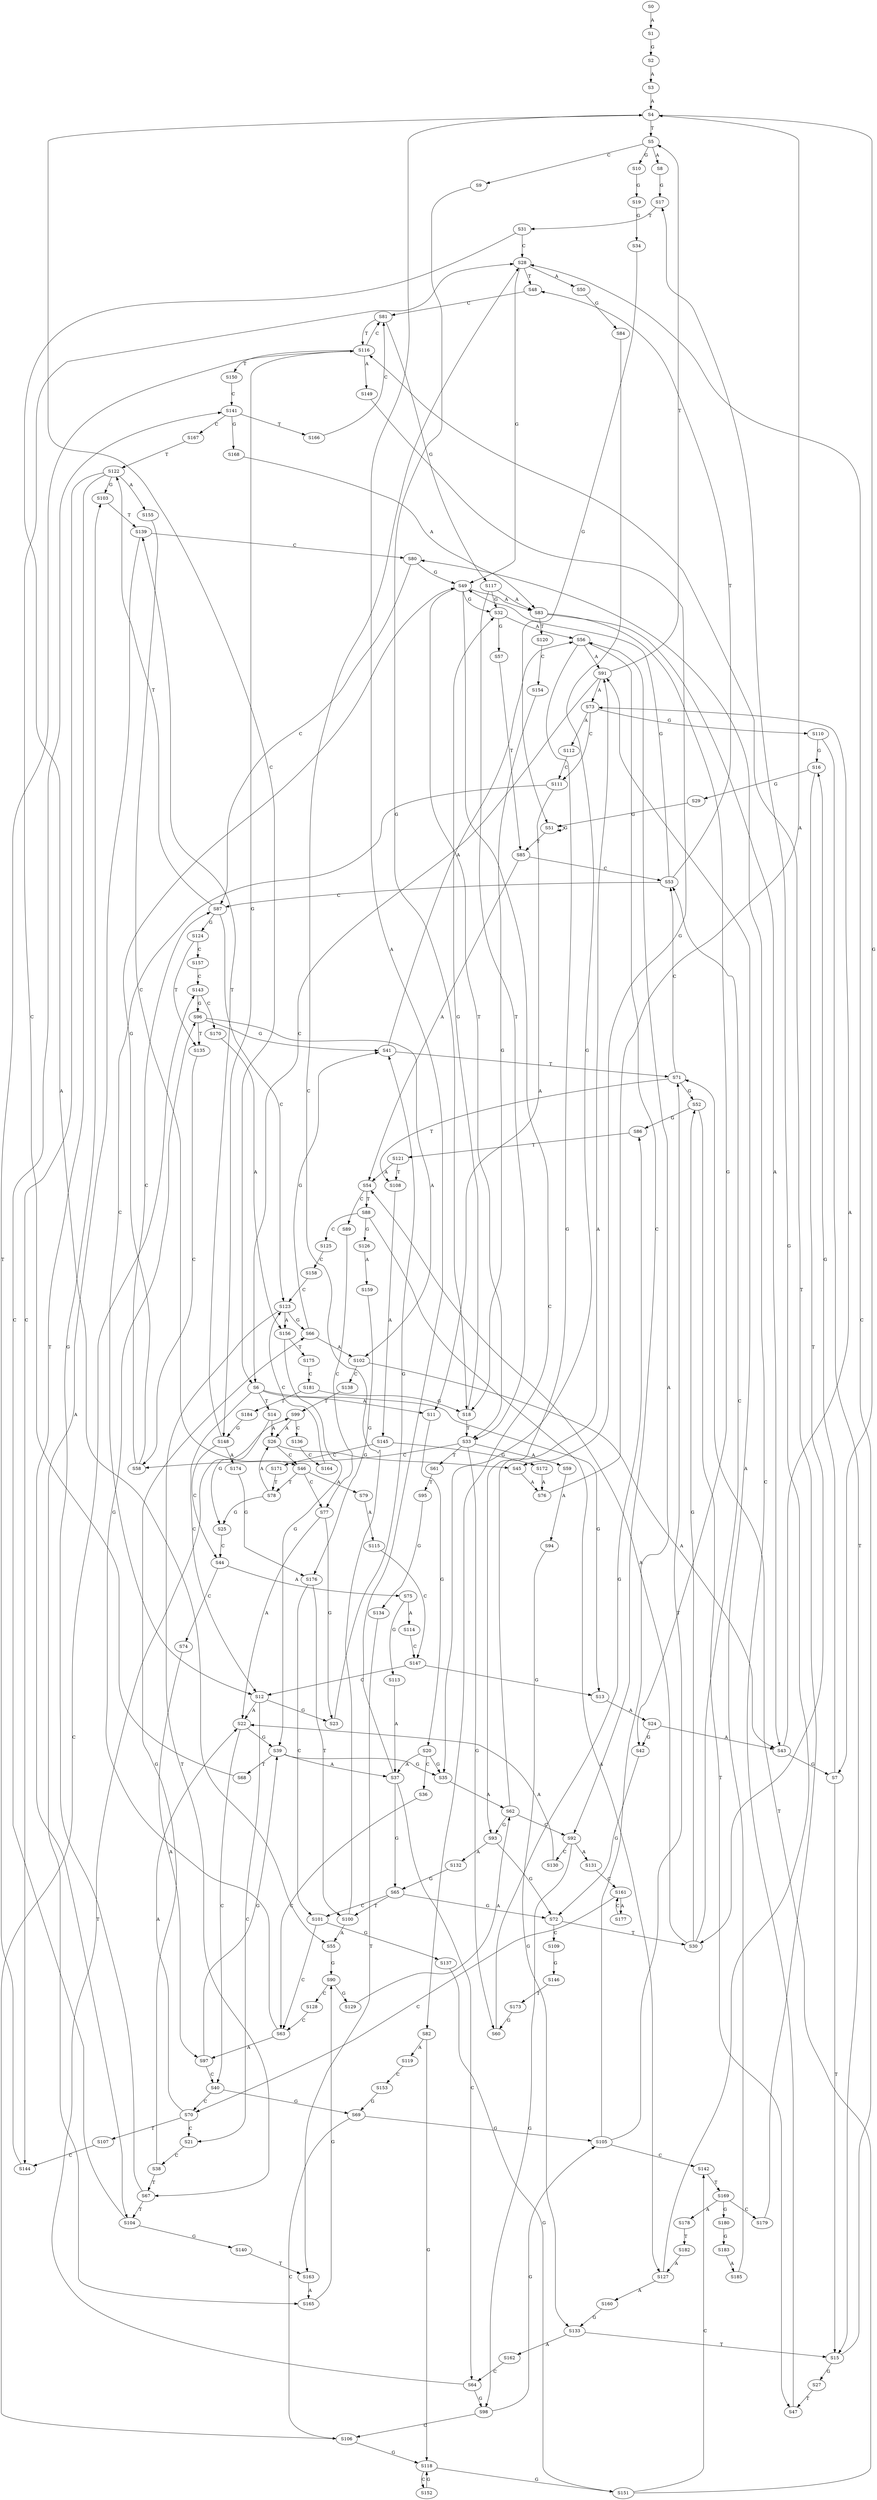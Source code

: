 strict digraph  {
	S0 -> S1 [ label = A ];
	S1 -> S2 [ label = G ];
	S2 -> S3 [ label = A ];
	S3 -> S4 [ label = A ];
	S4 -> S5 [ label = T ];
	S4 -> S6 [ label = C ];
	S4 -> S7 [ label = G ];
	S5 -> S8 [ label = A ];
	S5 -> S9 [ label = C ];
	S5 -> S10 [ label = G ];
	S6 -> S11 [ label = A ];
	S6 -> S12 [ label = C ];
	S6 -> S13 [ label = G ];
	S6 -> S14 [ label = T ];
	S7 -> S15 [ label = T ];
	S7 -> S16 [ label = G ];
	S8 -> S17 [ label = G ];
	S9 -> S18 [ label = G ];
	S10 -> S19 [ label = G ];
	S11 -> S20 [ label = G ];
	S12 -> S21 [ label = C ];
	S12 -> S22 [ label = A ];
	S12 -> S23 [ label = G ];
	S13 -> S24 [ label = A ];
	S14 -> S25 [ label = G ];
	S14 -> S26 [ label = A ];
	S15 -> S27 [ label = G ];
	S15 -> S28 [ label = C ];
	S16 -> S29 [ label = G ];
	S16 -> S30 [ label = T ];
	S17 -> S31 [ label = T ];
	S18 -> S32 [ label = G ];
	S18 -> S33 [ label = T ];
	S19 -> S34 [ label = G ];
	S20 -> S35 [ label = G ];
	S20 -> S36 [ label = C ];
	S20 -> S37 [ label = A ];
	S21 -> S38 [ label = C ];
	S22 -> S39 [ label = G ];
	S22 -> S40 [ label = C ];
	S23 -> S41 [ label = G ];
	S24 -> S42 [ label = G ];
	S24 -> S43 [ label = A ];
	S25 -> S44 [ label = C ];
	S26 -> S45 [ label = G ];
	S26 -> S46 [ label = C ];
	S27 -> S47 [ label = T ];
	S28 -> S48 [ label = T ];
	S28 -> S49 [ label = G ];
	S28 -> S50 [ label = A ];
	S29 -> S51 [ label = G ];
	S30 -> S52 [ label = G ];
	S30 -> S53 [ label = C ];
	S30 -> S54 [ label = A ];
	S31 -> S28 [ label = C ];
	S31 -> S55 [ label = A ];
	S32 -> S56 [ label = A ];
	S32 -> S57 [ label = G ];
	S33 -> S58 [ label = C ];
	S33 -> S59 [ label = A ];
	S33 -> S60 [ label = G ];
	S33 -> S61 [ label = T ];
	S34 -> S51 [ label = G ];
	S35 -> S62 [ label = A ];
	S36 -> S63 [ label = C ];
	S37 -> S64 [ label = C ];
	S37 -> S65 [ label = G ];
	S37 -> S4 [ label = A ];
	S38 -> S66 [ label = G ];
	S38 -> S67 [ label = T ];
	S39 -> S68 [ label = T ];
	S39 -> S37 [ label = A ];
	S39 -> S35 [ label = G ];
	S40 -> S69 [ label = G ];
	S40 -> S70 [ label = C ];
	S41 -> S56 [ label = A ];
	S41 -> S71 [ label = T ];
	S42 -> S72 [ label = G ];
	S43 -> S73 [ label = A ];
	S43 -> S7 [ label = G ];
	S44 -> S74 [ label = C ];
	S44 -> S75 [ label = A ];
	S45 -> S76 [ label = A ];
	S46 -> S77 [ label = C ];
	S46 -> S78 [ label = T ];
	S46 -> S79 [ label = A ];
	S47 -> S80 [ label = C ];
	S48 -> S81 [ label = C ];
	S49 -> S32 [ label = G ];
	S49 -> S33 [ label = T ];
	S49 -> S82 [ label = C ];
	S49 -> S83 [ label = A ];
	S50 -> S84 [ label = G ];
	S51 -> S85 [ label = T ];
	S51 -> S51 [ label = G ];
	S52 -> S47 [ label = T ];
	S52 -> S86 [ label = G ];
	S53 -> S87 [ label = C ];
	S53 -> S49 [ label = G ];
	S53 -> S48 [ label = T ];
	S54 -> S88 [ label = T ];
	S54 -> S89 [ label = C ];
	S55 -> S90 [ label = G ];
	S56 -> S91 [ label = A ];
	S56 -> S92 [ label = C ];
	S56 -> S93 [ label = G ];
	S57 -> S85 [ label = T ];
	S58 -> S49 [ label = G ];
	S58 -> S87 [ label = C ];
	S59 -> S94 [ label = A ];
	S60 -> S86 [ label = G ];
	S61 -> S95 [ label = T ];
	S62 -> S91 [ label = A ];
	S62 -> S92 [ label = C ];
	S62 -> S93 [ label = G ];
	S63 -> S96 [ label = G ];
	S63 -> S97 [ label = A ];
	S64 -> S98 [ label = G ];
	S64 -> S99 [ label = T ];
	S65 -> S100 [ label = T ];
	S65 -> S101 [ label = C ];
	S65 -> S72 [ label = G ];
	S66 -> S102 [ label = A ];
	S66 -> S41 [ label = G ];
	S67 -> S103 [ label = G ];
	S67 -> S104 [ label = T ];
	S68 -> S28 [ label = C ];
	S69 -> S105 [ label = G ];
	S69 -> S106 [ label = C ];
	S70 -> S107 [ label = T ];
	S70 -> S21 [ label = C ];
	S70 -> S22 [ label = A ];
	S71 -> S108 [ label = T ];
	S71 -> S53 [ label = C ];
	S71 -> S52 [ label = G ];
	S72 -> S30 [ label = T ];
	S72 -> S109 [ label = C ];
	S73 -> S110 [ label = G ];
	S73 -> S111 [ label = C ];
	S73 -> S112 [ label = A ];
	S74 -> S97 [ label = A ];
	S75 -> S113 [ label = G ];
	S75 -> S114 [ label = A ];
	S76 -> S4 [ label = A ];
	S77 -> S22 [ label = A ];
	S77 -> S23 [ label = G ];
	S78 -> S26 [ label = A ];
	S78 -> S25 [ label = G ];
	S79 -> S115 [ label = A ];
	S80 -> S49 [ label = G ];
	S80 -> S87 [ label = C ];
	S81 -> S116 [ label = T ];
	S81 -> S117 [ label = G ];
	S82 -> S118 [ label = G ];
	S82 -> S119 [ label = A ];
	S83 -> S43 [ label = A ];
	S83 -> S42 [ label = G ];
	S83 -> S120 [ label = T ];
	S84 -> S35 [ label = G ];
	S85 -> S54 [ label = A ];
	S85 -> S53 [ label = C ];
	S86 -> S121 [ label = T ];
	S87 -> S122 [ label = T ];
	S87 -> S123 [ label = C ];
	S87 -> S124 [ label = G ];
	S88 -> S125 [ label = C ];
	S88 -> S126 [ label = G ];
	S88 -> S127 [ label = A ];
	S89 -> S77 [ label = C ];
	S90 -> S128 [ label = C ];
	S90 -> S129 [ label = G ];
	S91 -> S5 [ label = T ];
	S91 -> S6 [ label = C ];
	S91 -> S73 [ label = A ];
	S92 -> S130 [ label = C ];
	S92 -> S131 [ label = A ];
	S92 -> S98 [ label = G ];
	S93 -> S132 [ label = A ];
	S93 -> S72 [ label = G ];
	S94 -> S133 [ label = G ];
	S95 -> S134 [ label = G ];
	S96 -> S102 [ label = A ];
	S96 -> S135 [ label = T ];
	S96 -> S41 [ label = G ];
	S97 -> S39 [ label = G ];
	S97 -> S40 [ label = C ];
	S98 -> S105 [ label = G ];
	S98 -> S106 [ label = C ];
	S99 -> S26 [ label = A ];
	S99 -> S136 [ label = C ];
	S100 -> S55 [ label = A ];
	S100 -> S28 [ label = C ];
	S101 -> S63 [ label = C ];
	S101 -> S137 [ label = G ];
	S102 -> S43 [ label = A ];
	S102 -> S138 [ label = C ];
	S103 -> S139 [ label = T ];
	S104 -> S140 [ label = G ];
	S104 -> S141 [ label = C ];
	S105 -> S142 [ label = C ];
	S105 -> S56 [ label = A ];
	S105 -> S71 [ label = T ];
	S106 -> S143 [ label = C ];
	S106 -> S118 [ label = G ];
	S107 -> S144 [ label = C ];
	S108 -> S145 [ label = A ];
	S109 -> S146 [ label = G ];
	S110 -> S15 [ label = T ];
	S110 -> S16 [ label = G ];
	S111 -> S12 [ label = C ];
	S111 -> S11 [ label = A ];
	S112 -> S111 [ label = C ];
	S113 -> S37 [ label = A ];
	S114 -> S147 [ label = C ];
	S115 -> S147 [ label = C ];
	S116 -> S148 [ label = G ];
	S116 -> S81 [ label = C ];
	S116 -> S149 [ label = A ];
	S116 -> S150 [ label = T ];
	S117 -> S83 [ label = A ];
	S117 -> S32 [ label = G ];
	S117 -> S33 [ label = T ];
	S118 -> S151 [ label = G ];
	S118 -> S152 [ label = C ];
	S119 -> S153 [ label = C ];
	S120 -> S154 [ label = C ];
	S121 -> S54 [ label = A ];
	S121 -> S108 [ label = T ];
	S122 -> S155 [ label = A ];
	S122 -> S144 [ label = C ];
	S122 -> S104 [ label = T ];
	S122 -> S103 [ label = G ];
	S123 -> S66 [ label = G ];
	S123 -> S156 [ label = A ];
	S123 -> S67 [ label = T ];
	S124 -> S157 [ label = C ];
	S124 -> S135 [ label = T ];
	S125 -> S158 [ label = C ];
	S126 -> S159 [ label = A ];
	S127 -> S17 [ label = G ];
	S127 -> S160 [ label = A ];
	S128 -> S63 [ label = C ];
	S129 -> S62 [ label = A ];
	S130 -> S22 [ label = A ];
	S131 -> S161 [ label = C ];
	S132 -> S65 [ label = G ];
	S133 -> S162 [ label = A ];
	S133 -> S15 [ label = T ];
	S134 -> S163 [ label = T ];
	S135 -> S58 [ label = C ];
	S136 -> S164 [ label = C ];
	S137 -> S151 [ label = G ];
	S138 -> S99 [ label = T ];
	S139 -> S165 [ label = A ];
	S139 -> S80 [ label = C ];
	S140 -> S163 [ label = T ];
	S141 -> S166 [ label = T ];
	S141 -> S167 [ label = C ];
	S141 -> S168 [ label = G ];
	S142 -> S169 [ label = T ];
	S143 -> S170 [ label = C ];
	S143 -> S96 [ label = G ];
	S144 -> S116 [ label = T ];
	S145 -> S171 [ label = C ];
	S145 -> S172 [ label = G ];
	S146 -> S173 [ label = T ];
	S147 -> S12 [ label = C ];
	S147 -> S13 [ label = G ];
	S148 -> S174 [ label = A ];
	S148 -> S44 [ label = C ];
	S148 -> S139 [ label = T ];
	S149 -> S45 [ label = G ];
	S150 -> S141 [ label = C ];
	S151 -> S142 [ label = C ];
	S151 -> S71 [ label = T ];
	S152 -> S118 [ label = G ];
	S153 -> S69 [ label = G ];
	S154 -> S18 [ label = G ];
	S155 -> S46 [ label = C ];
	S156 -> S175 [ label = T ];
	S156 -> S39 [ label = G ];
	S157 -> S143 [ label = C ];
	S158 -> S123 [ label = C ];
	S159 -> S176 [ label = G ];
	S160 -> S133 [ label = G ];
	S161 -> S70 [ label = C ];
	S161 -> S177 [ label = A ];
	S162 -> S64 [ label = C ];
	S163 -> S165 [ label = A ];
	S164 -> S123 [ label = C ];
	S165 -> S90 [ label = G ];
	S166 -> S81 [ label = C ];
	S167 -> S122 [ label = T ];
	S168 -> S83 [ label = A ];
	S169 -> S178 [ label = A ];
	S169 -> S179 [ label = C ];
	S169 -> S180 [ label = G ];
	S170 -> S156 [ label = A ];
	S171 -> S78 [ label = T ];
	S172 -> S76 [ label = A ];
	S173 -> S60 [ label = G ];
	S174 -> S176 [ label = G ];
	S175 -> S181 [ label = C ];
	S176 -> S100 [ label = T ];
	S176 -> S101 [ label = C ];
	S177 -> S161 [ label = C ];
	S178 -> S182 [ label = T ];
	S179 -> S116 [ label = T ];
	S180 -> S183 [ label = G ];
	S181 -> S184 [ label = T ];
	S181 -> S18 [ label = G ];
	S182 -> S127 [ label = A ];
	S183 -> S185 [ label = A ];
	S184 -> S148 [ label = G ];
	S185 -> S91 [ label = A ];
}
